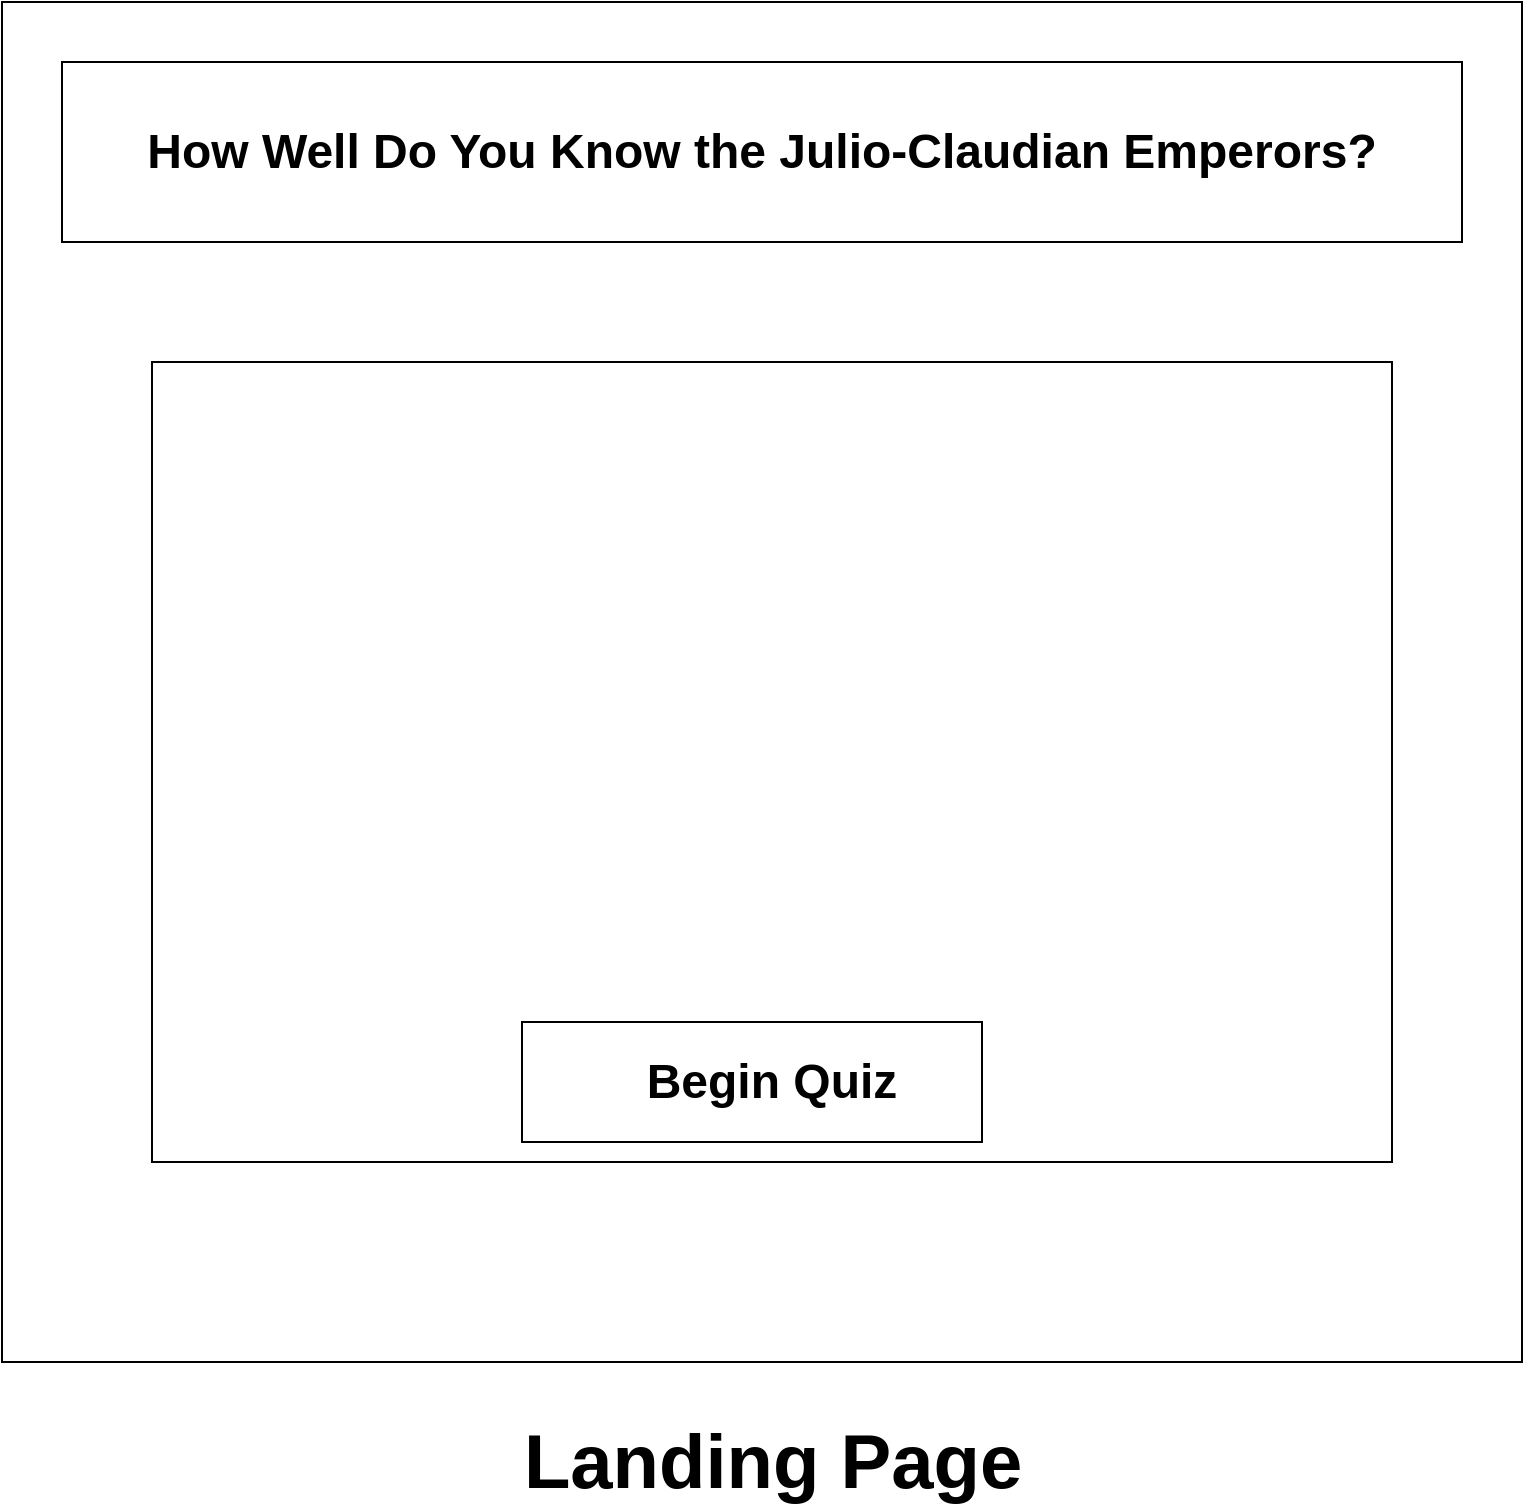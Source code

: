 <mxfile version="12.8.6" type="device"><diagram id="hY8wh0xUyWwJaNXpY8Pv" name="Page-1"><mxGraphModel dx="1422" dy="794" grid="1" gridSize="10" guides="1" tooltips="1" connect="1" arrows="1" fold="1" page="1" pageScale="1" pageWidth="850" pageHeight="1100" math="0" shadow="0"><root><mxCell id="0"/><mxCell id="1" parent="0"/><mxCell id="vRAC60lVG0-pVzV2rJiR-1" value="" style="rounded=0;whiteSpace=wrap;html=1;" vertex="1" parent="1"><mxGeometry x="40" y="30" width="760" height="680" as="geometry"/></mxCell><mxCell id="vRAC60lVG0-pVzV2rJiR-4" value="" style="rounded=0;whiteSpace=wrap;html=1;" vertex="1" parent="1"><mxGeometry x="70" y="60" width="700" height="90" as="geometry"/></mxCell><mxCell id="vRAC60lVG0-pVzV2rJiR-2" value="&lt;font size=&quot;1&quot;&gt;&lt;b style=&quot;font-size: 38px&quot;&gt;Landing Page&lt;/b&gt;&lt;/font&gt;" style="text;html=1;resizable=0;autosize=1;align=center;verticalAlign=middle;points=[];fillColor=none;strokeColor=none;rounded=0;" vertex="1" parent="1"><mxGeometry x="295" y="745" width="260" height="30" as="geometry"/></mxCell><mxCell id="vRAC60lVG0-pVzV2rJiR-3" value="&lt;h1&gt;How Well Do You Know the Julio-Claudian Emperors?&lt;/h1&gt;" style="text;html=1;strokeColor=none;fillColor=none;align=center;verticalAlign=middle;whiteSpace=wrap;rounded=0;" vertex="1" parent="1"><mxGeometry x="100" y="80" width="640" height="50" as="geometry"/></mxCell><mxCell id="vRAC60lVG0-pVzV2rJiR-7" value="" style="rounded=0;whiteSpace=wrap;html=1;" vertex="1" parent="1"><mxGeometry x="115" y="210" width="620" height="400" as="geometry"/></mxCell><mxCell id="vRAC60lVG0-pVzV2rJiR-8" value="" style="rounded=0;whiteSpace=wrap;html=1;" vertex="1" parent="1"><mxGeometry x="300" y="540" width="230" height="60" as="geometry"/></mxCell><mxCell id="vRAC60lVG0-pVzV2rJiR-9" value="&lt;font style=&quot;font-size: 24px&quot;&gt;&lt;b&gt;Begin Quiz&lt;/b&gt;&lt;/font&gt;" style="text;html=1;strokeColor=none;fillColor=none;align=center;verticalAlign=middle;whiteSpace=wrap;rounded=0;" vertex="1" parent="1"><mxGeometry x="335" y="560" width="180" height="20" as="geometry"/></mxCell></root></mxGraphModel></diagram></mxfile>